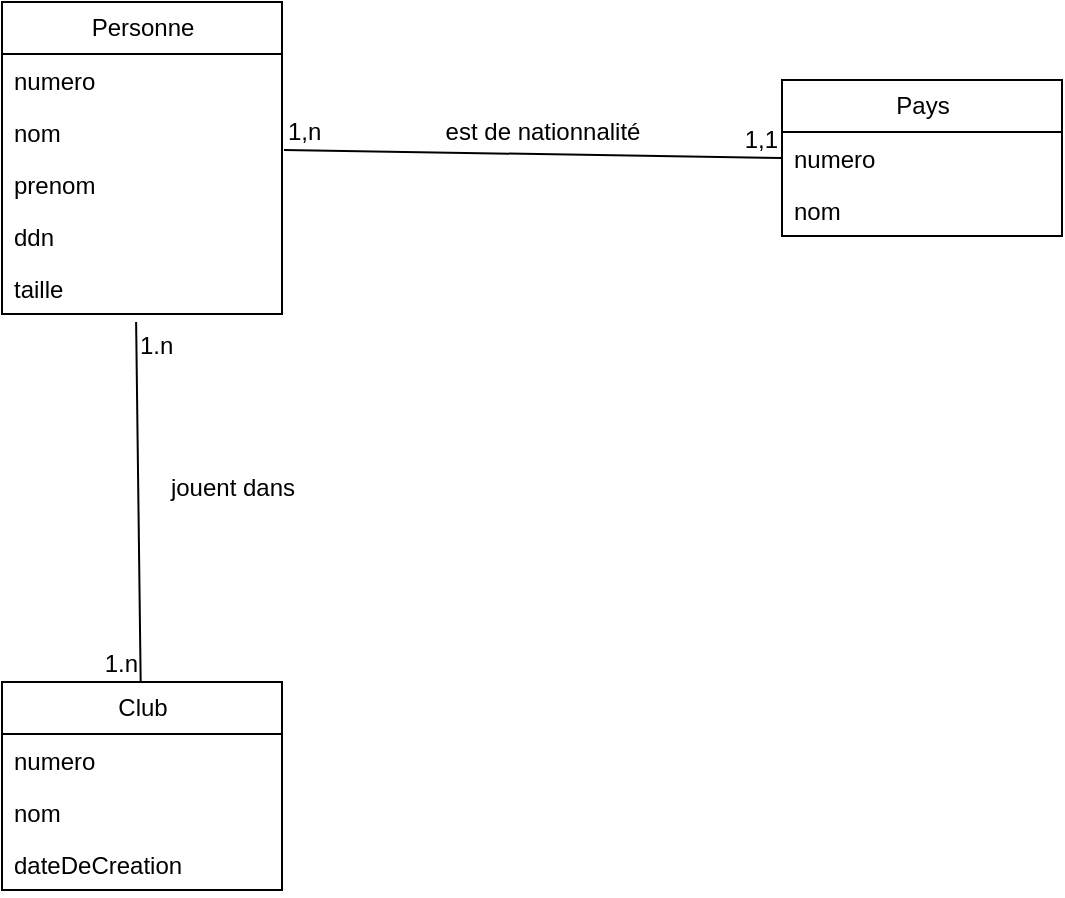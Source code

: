 <mxfile version="24.0.4" type="device">
  <diagram name="Page-1" id="u2k8ar9L7G0SO6uwp05W">
    <mxGraphModel dx="1434" dy="836" grid="1" gridSize="10" guides="1" tooltips="1" connect="1" arrows="1" fold="1" page="1" pageScale="1" pageWidth="827" pageHeight="1169" math="0" shadow="0">
      <root>
        <mxCell id="0" />
        <mxCell id="1" parent="0" />
        <mxCell id="6O6O0GqqzIWK8E6XmJKr-1" value="Personne" style="swimlane;fontStyle=0;childLayout=stackLayout;horizontal=1;startSize=26;fillColor=none;horizontalStack=0;resizeParent=1;resizeParentMax=0;resizeLast=0;collapsible=1;marginBottom=0;html=1;" vertex="1" parent="1">
          <mxGeometry x="130" y="130" width="140" height="156" as="geometry" />
        </mxCell>
        <mxCell id="6O6O0GqqzIWK8E6XmJKr-2" value="numero" style="text;strokeColor=none;fillColor=none;align=left;verticalAlign=top;spacingLeft=4;spacingRight=4;overflow=hidden;rotatable=0;points=[[0,0.5],[1,0.5]];portConstraint=eastwest;whiteSpace=wrap;html=1;" vertex="1" parent="6O6O0GqqzIWK8E6XmJKr-1">
          <mxGeometry y="26" width="140" height="26" as="geometry" />
        </mxCell>
        <mxCell id="6O6O0GqqzIWK8E6XmJKr-3" value="nom" style="text;strokeColor=none;fillColor=none;align=left;verticalAlign=top;spacingLeft=4;spacingRight=4;overflow=hidden;rotatable=0;points=[[0,0.5],[1,0.5]];portConstraint=eastwest;whiteSpace=wrap;html=1;" vertex="1" parent="6O6O0GqqzIWK8E6XmJKr-1">
          <mxGeometry y="52" width="140" height="26" as="geometry" />
        </mxCell>
        <mxCell id="6O6O0GqqzIWK8E6XmJKr-4" value="prenom" style="text;strokeColor=none;fillColor=none;align=left;verticalAlign=top;spacingLeft=4;spacingRight=4;overflow=hidden;rotatable=0;points=[[0,0.5],[1,0.5]];portConstraint=eastwest;whiteSpace=wrap;html=1;" vertex="1" parent="6O6O0GqqzIWK8E6XmJKr-1">
          <mxGeometry y="78" width="140" height="26" as="geometry" />
        </mxCell>
        <mxCell id="6O6O0GqqzIWK8E6XmJKr-5" value="ddn" style="text;strokeColor=none;fillColor=none;align=left;verticalAlign=top;spacingLeft=4;spacingRight=4;overflow=hidden;rotatable=0;points=[[0,0.5],[1,0.5]];portConstraint=eastwest;whiteSpace=wrap;html=1;" vertex="1" parent="6O6O0GqqzIWK8E6XmJKr-1">
          <mxGeometry y="104" width="140" height="26" as="geometry" />
        </mxCell>
        <mxCell id="6O6O0GqqzIWK8E6XmJKr-6" value="taille" style="text;strokeColor=none;fillColor=none;align=left;verticalAlign=top;spacingLeft=4;spacingRight=4;overflow=hidden;rotatable=0;points=[[0,0.5],[1,0.5]];portConstraint=eastwest;whiteSpace=wrap;html=1;" vertex="1" parent="6O6O0GqqzIWK8E6XmJKr-1">
          <mxGeometry y="130" width="140" height="26" as="geometry" />
        </mxCell>
        <mxCell id="6O6O0GqqzIWK8E6XmJKr-7" value="Club" style="swimlane;fontStyle=0;childLayout=stackLayout;horizontal=1;startSize=26;fillColor=none;horizontalStack=0;resizeParent=1;resizeParentMax=0;resizeLast=0;collapsible=1;marginBottom=0;html=1;" vertex="1" parent="1">
          <mxGeometry x="130" y="470" width="140" height="104" as="geometry" />
        </mxCell>
        <mxCell id="6O6O0GqqzIWK8E6XmJKr-8" value="numero" style="text;strokeColor=none;fillColor=none;align=left;verticalAlign=top;spacingLeft=4;spacingRight=4;overflow=hidden;rotatable=0;points=[[0,0.5],[1,0.5]];portConstraint=eastwest;whiteSpace=wrap;html=1;" vertex="1" parent="6O6O0GqqzIWK8E6XmJKr-7">
          <mxGeometry y="26" width="140" height="26" as="geometry" />
        </mxCell>
        <mxCell id="6O6O0GqqzIWK8E6XmJKr-9" value="nom" style="text;strokeColor=none;fillColor=none;align=left;verticalAlign=top;spacingLeft=4;spacingRight=4;overflow=hidden;rotatable=0;points=[[0,0.5],[1,0.5]];portConstraint=eastwest;whiteSpace=wrap;html=1;" vertex="1" parent="6O6O0GqqzIWK8E6XmJKr-7">
          <mxGeometry y="52" width="140" height="26" as="geometry" />
        </mxCell>
        <mxCell id="6O6O0GqqzIWK8E6XmJKr-10" value="dateDeCreation&lt;div&gt;&lt;br&gt;&lt;/div&gt;" style="text;strokeColor=none;fillColor=none;align=left;verticalAlign=top;spacingLeft=4;spacingRight=4;overflow=hidden;rotatable=0;points=[[0,0.5],[1,0.5]];portConstraint=eastwest;whiteSpace=wrap;html=1;" vertex="1" parent="6O6O0GqqzIWK8E6XmJKr-7">
          <mxGeometry y="78" width="140" height="26" as="geometry" />
        </mxCell>
        <mxCell id="6O6O0GqqzIWK8E6XmJKr-11" value="Pays" style="swimlane;fontStyle=0;childLayout=stackLayout;horizontal=1;startSize=26;fillColor=none;horizontalStack=0;resizeParent=1;resizeParentMax=0;resizeLast=0;collapsible=1;marginBottom=0;html=1;" vertex="1" parent="1">
          <mxGeometry x="520" y="169" width="140" height="78" as="geometry" />
        </mxCell>
        <mxCell id="6O6O0GqqzIWK8E6XmJKr-12" value="numero" style="text;strokeColor=none;fillColor=none;align=left;verticalAlign=top;spacingLeft=4;spacingRight=4;overflow=hidden;rotatable=0;points=[[0,0.5],[1,0.5]];portConstraint=eastwest;whiteSpace=wrap;html=1;" vertex="1" parent="6O6O0GqqzIWK8E6XmJKr-11">
          <mxGeometry y="26" width="140" height="26" as="geometry" />
        </mxCell>
        <mxCell id="6O6O0GqqzIWK8E6XmJKr-13" value="nom" style="text;strokeColor=none;fillColor=none;align=left;verticalAlign=top;spacingLeft=4;spacingRight=4;overflow=hidden;rotatable=0;points=[[0,0.5],[1,0.5]];portConstraint=eastwest;whiteSpace=wrap;html=1;" vertex="1" parent="6O6O0GqqzIWK8E6XmJKr-11">
          <mxGeometry y="52" width="140" height="26" as="geometry" />
        </mxCell>
        <mxCell id="6O6O0GqqzIWK8E6XmJKr-15" value="" style="endArrow=none;html=1;rounded=0;entryX=0;entryY=0.5;entryDx=0;entryDy=0;exitX=1.007;exitY=0.846;exitDx=0;exitDy=0;exitPerimeter=0;" edge="1" parent="1" source="6O6O0GqqzIWK8E6XmJKr-3" target="6O6O0GqqzIWK8E6XmJKr-12">
          <mxGeometry relative="1" as="geometry">
            <mxPoint x="280" y="207.5" as="sourcePoint" />
            <mxPoint x="440" y="207.5" as="targetPoint" />
          </mxGeometry>
        </mxCell>
        <mxCell id="6O6O0GqqzIWK8E6XmJKr-16" value="1,n" style="resizable=0;html=1;whiteSpace=wrap;align=left;verticalAlign=bottom;" connectable="0" vertex="1" parent="6O6O0GqqzIWK8E6XmJKr-15">
          <mxGeometry x="-1" relative="1" as="geometry" />
        </mxCell>
        <mxCell id="6O6O0GqqzIWK8E6XmJKr-17" value="1,1" style="resizable=0;html=1;whiteSpace=wrap;align=right;verticalAlign=bottom;" connectable="0" vertex="1" parent="6O6O0GqqzIWK8E6XmJKr-15">
          <mxGeometry x="1" relative="1" as="geometry" />
        </mxCell>
        <mxCell id="6O6O0GqqzIWK8E6XmJKr-18" value="est de nationnalité" style="text;html=1;align=center;verticalAlign=middle;resizable=0;points=[];autosize=1;strokeColor=none;fillColor=none;" vertex="1" parent="1">
          <mxGeometry x="340" y="180" width="120" height="30" as="geometry" />
        </mxCell>
        <mxCell id="6O6O0GqqzIWK8E6XmJKr-20" value="" style="endArrow=none;html=1;rounded=0;exitX=0.479;exitY=1.154;exitDx=0;exitDy=0;exitPerimeter=0;" edge="1" parent="1" source="6O6O0GqqzIWK8E6XmJKr-6" target="6O6O0GqqzIWK8E6XmJKr-7">
          <mxGeometry relative="1" as="geometry">
            <mxPoint x="330" y="430" as="sourcePoint" />
            <mxPoint x="490" y="430" as="targetPoint" />
          </mxGeometry>
        </mxCell>
        <mxCell id="6O6O0GqqzIWK8E6XmJKr-21" value="1.n" style="resizable=0;html=1;whiteSpace=wrap;align=left;verticalAlign=bottom;" connectable="0" vertex="1" parent="6O6O0GqqzIWK8E6XmJKr-20">
          <mxGeometry x="-1" relative="1" as="geometry">
            <mxPoint y="20" as="offset" />
          </mxGeometry>
        </mxCell>
        <mxCell id="6O6O0GqqzIWK8E6XmJKr-22" value="1.n" style="resizable=0;html=1;whiteSpace=wrap;align=right;verticalAlign=bottom;" connectable="0" vertex="1" parent="6O6O0GqqzIWK8E6XmJKr-20">
          <mxGeometry x="1" relative="1" as="geometry" />
        </mxCell>
        <mxCell id="6O6O0GqqzIWK8E6XmJKr-23" value="jouent dans" style="text;html=1;align=center;verticalAlign=middle;resizable=0;points=[];autosize=1;strokeColor=none;fillColor=none;" vertex="1" parent="1">
          <mxGeometry x="200" y="358" width="90" height="30" as="geometry" />
        </mxCell>
      </root>
    </mxGraphModel>
  </diagram>
</mxfile>
